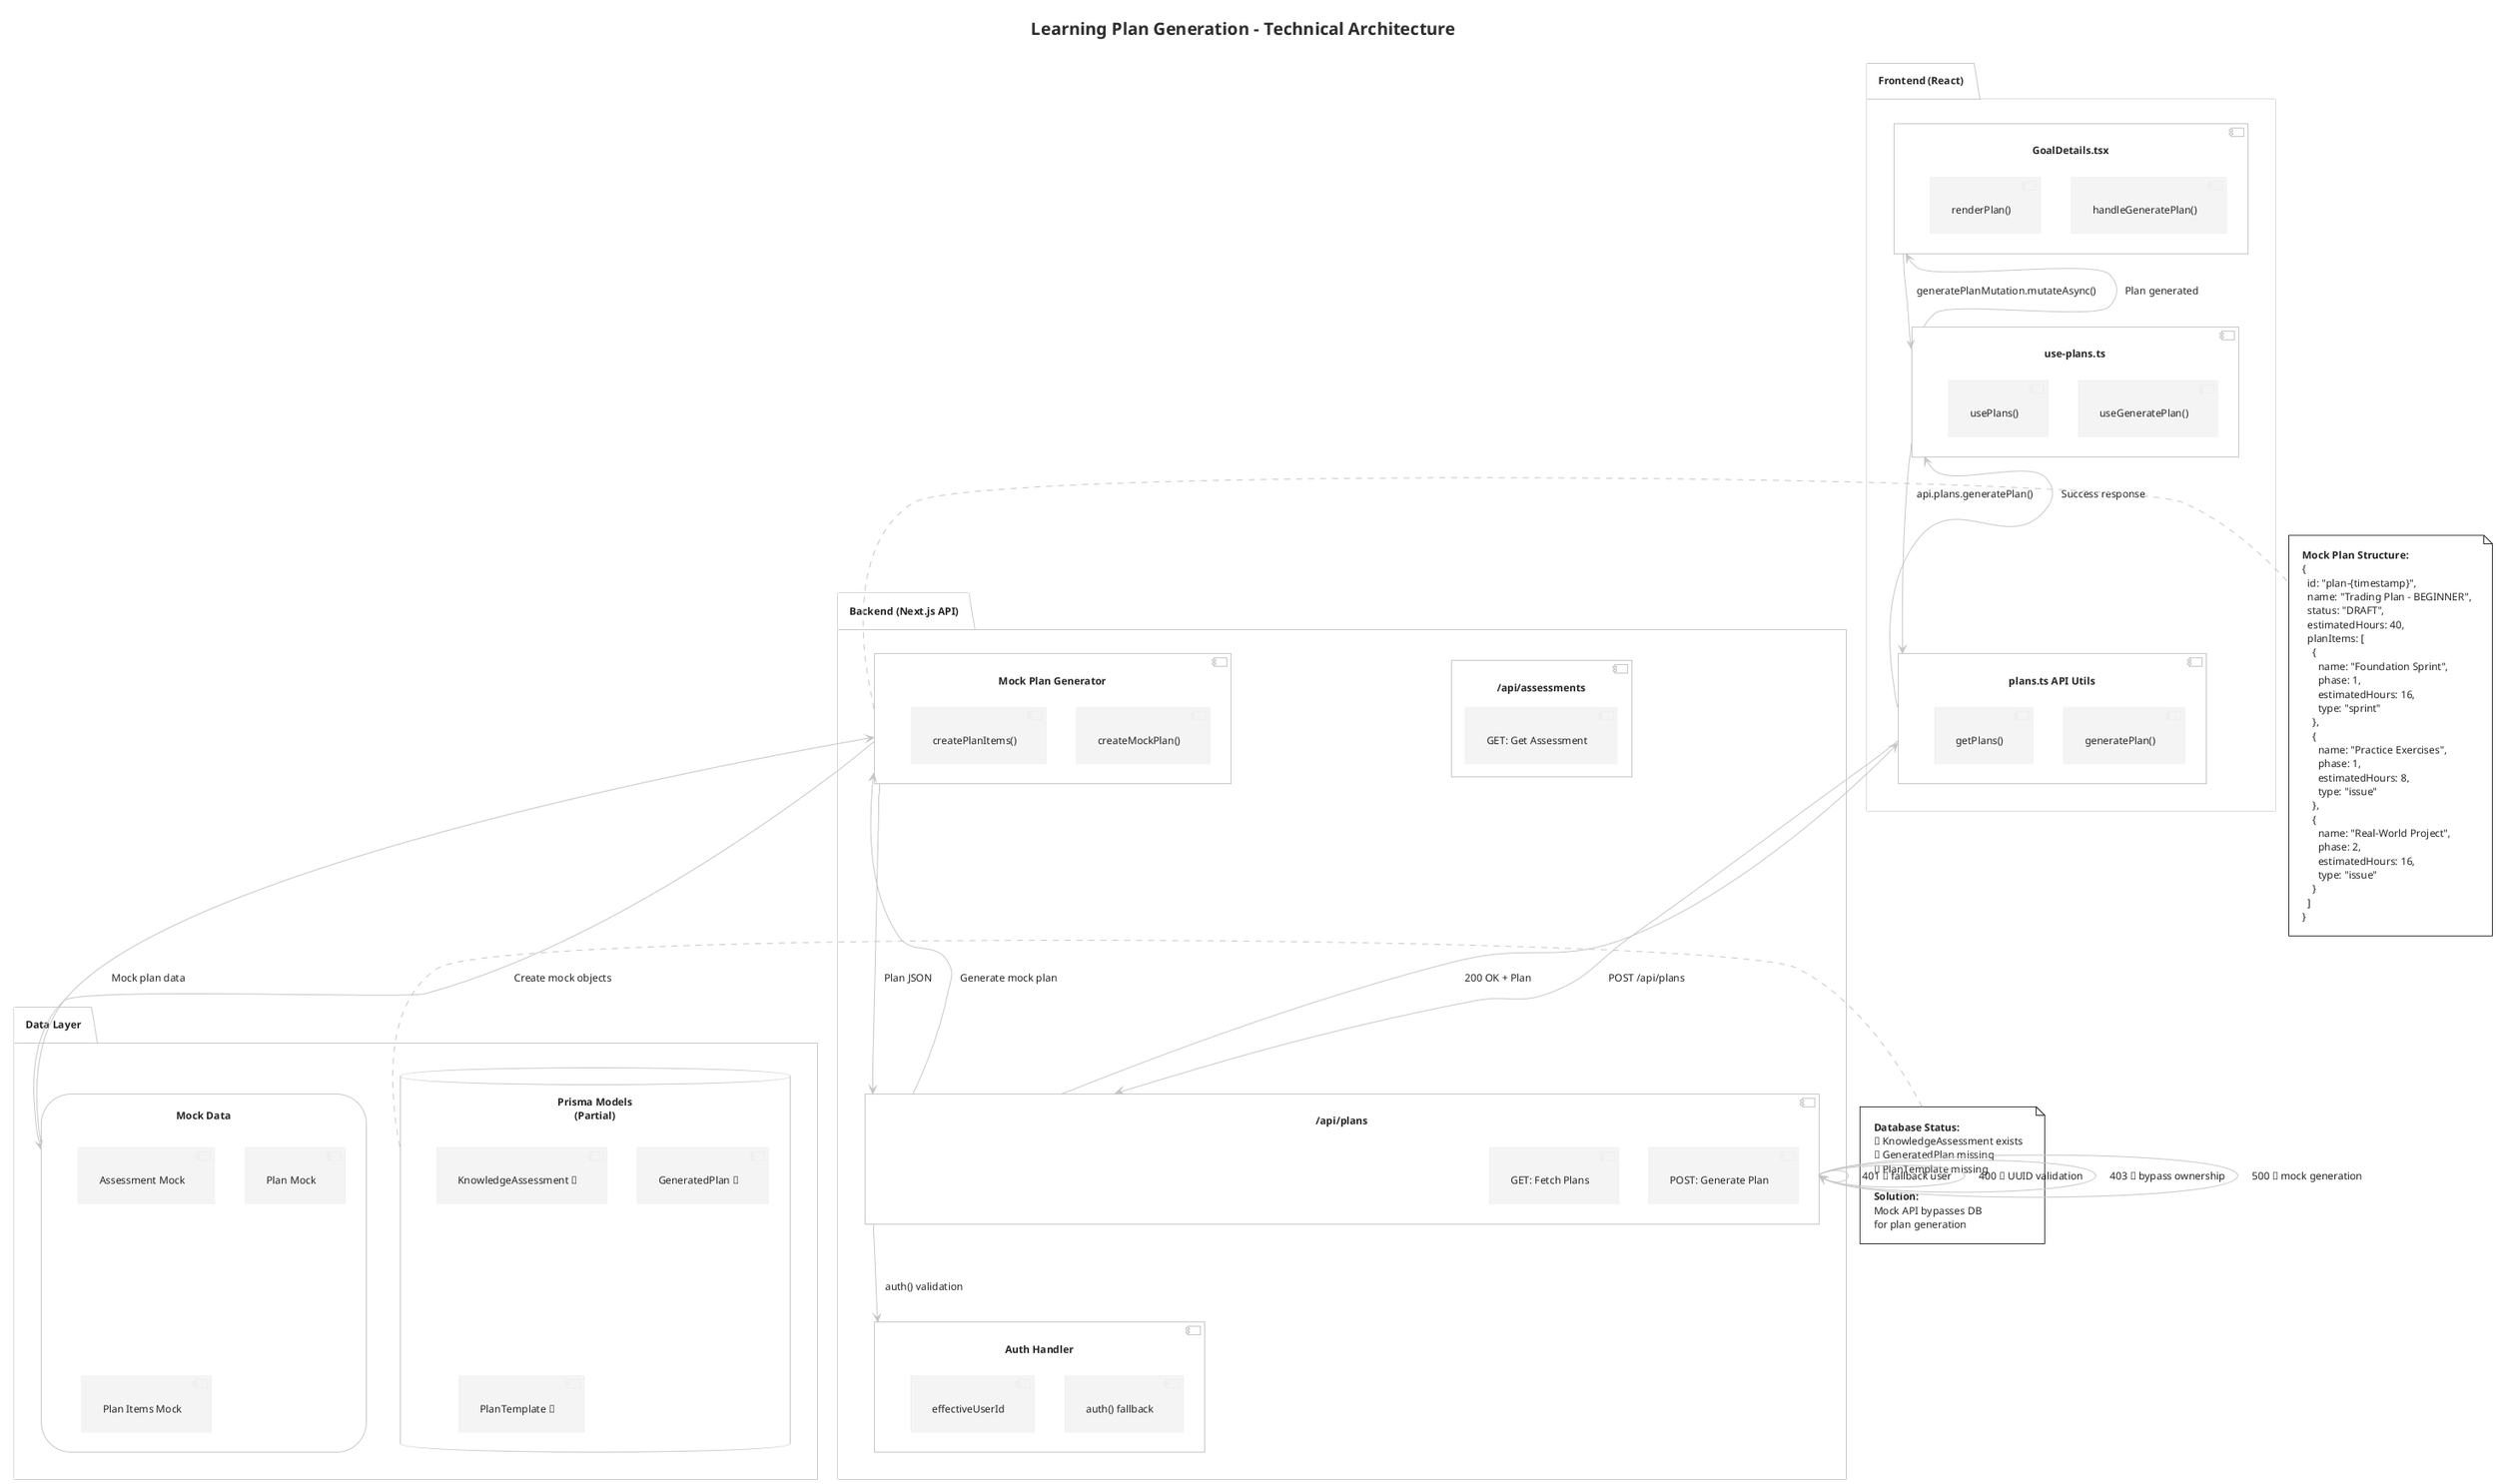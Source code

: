 @startuml Plan Generation Architecture
!theme carbon-gray
title Learning Plan Generation - Technical Architecture

package "Frontend (React)" {
  component "GoalDetails.tsx" as GD {
    [handleGeneratePlan()]
    [renderPlan()]
  }
  
  component "use-plans.ts" as UP {
    [useGeneratePlan()]
    [usePlans()]
  }
  
  component "plans.ts API Utils" as PAU {
    [generatePlan()]
    [getPlans()]
  }
}

package "Backend (Next.js API)" {
  component "/api/plans" as PA {
    [POST: Generate Plan]
    [GET: Fetch Plans]
  }
  
  component "/api/assessments" as AA {
    [GET: Get Assessment]
  }
  
  component "Auth Handler" as AH {
    [auth() fallback]
    [effectiveUserId]
  }
  
  component "Mock Plan Generator" as MPG {
    [createMockPlan()]
    [createPlanItems()]
  }
}

package "Data Layer" {
  database "Prisma Models\n(Partial)" as PM {
    [KnowledgeAssessment ✓]
    [GeneratedPlan ❌]
    [PlanTemplate ❌]
  }
  
  storage "Mock Data" as MD {
    [Assessment Mock]
    [Plan Mock]
    [Plan Items Mock]
  }
}

' Frontend Flow
GD --> UP: "generatePlanMutation.mutateAsync()"
UP --> PAU: "api.plans.generatePlan()"
PAU --> PA: "POST /api/plans"

' Backend Flow
PA --> AH: "auth() validation"
PA --> MPG: "Generate mock plan"
MPG --> MD: "Create mock objects"

' Response Flow
MD --> MPG: "Mock plan data"
MPG --> PA: "Plan JSON"
PA --> PAU: "200 OK + Plan"
PAU --> UP: "Success response"
UP --> GD: "Plan generated"

' Error Recovery Paths
PA --> PA: "401 → fallback user"
PA --> PA: "400 → UUID validation"
PA --> PA: "403 → bypass ownership"
PA --> PA: "500 → mock generation"

note right of MPG
  **Mock Plan Structure:**
  {
    id: "plan-{timestamp}",
    name: "Trading Plan - BEGINNER",
    status: "DRAFT",
    estimatedHours: 40,
    planItems: [
      {
        name: "Foundation Sprint",
        phase: 1,
        estimatedHours: 16,
        type: "sprint"
      },
      {
        name: "Practice Exercises", 
        phase: 1,
        estimatedHours: 8,
        type: "issue"
      },
      {
        name: "Real-World Project",
        phase: 2, 
        estimatedHours: 16,
        type: "issue"
      }
    ]
  }
end note

note left of PM
  **Database Status:**
  ✅ KnowledgeAssessment exists
  ❌ GeneratedPlan missing
  ❌ PlanTemplate missing
  
  **Solution:**
  Mock API bypasses DB
  for plan generation
end note

@enduml
